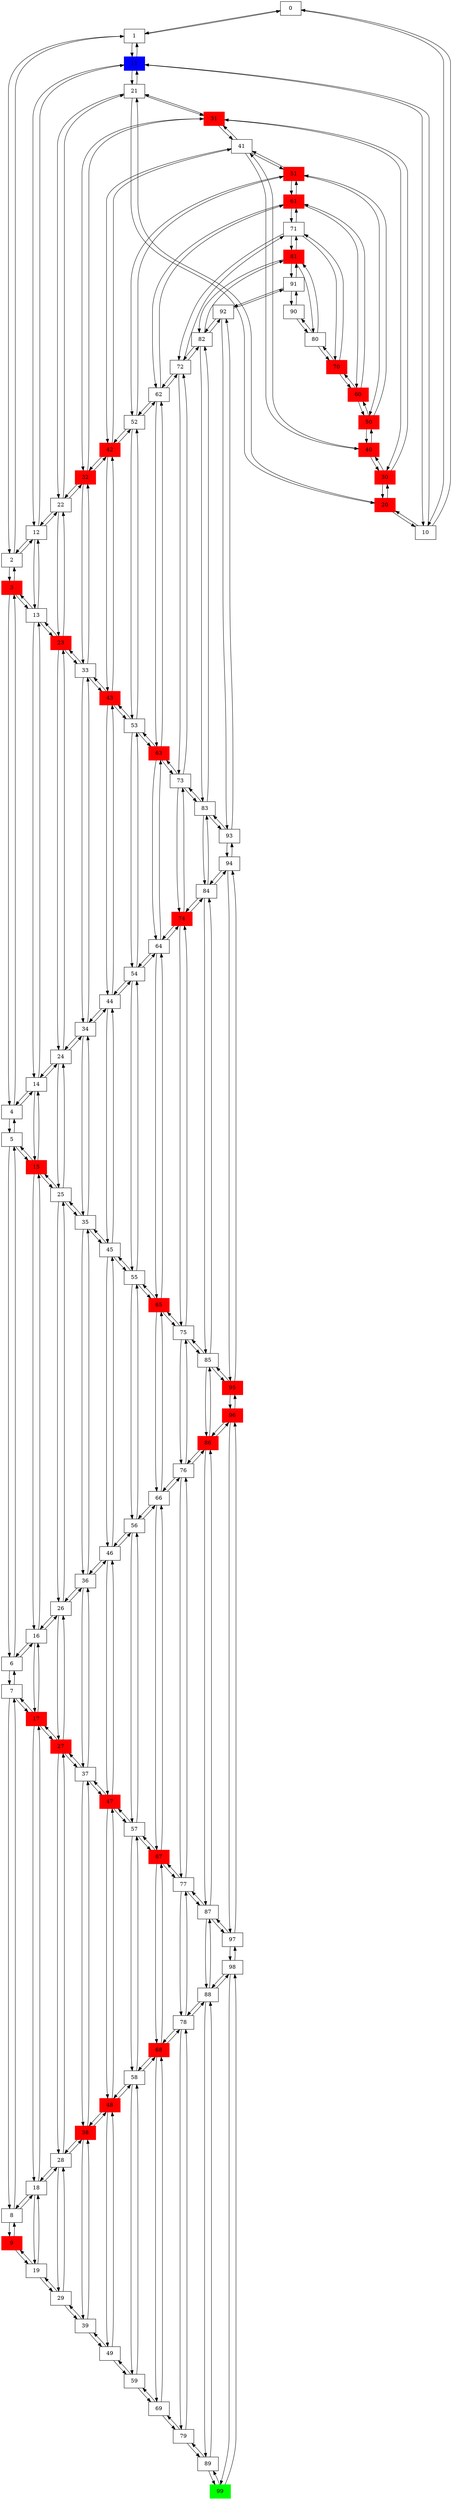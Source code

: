 
digraph G {
0[shape=box, pos="0,0!"]
1[shape=box, pos="0,1!"]
2[shape=box, pos="0,2!"]
3[shape=box,style=filled,color=red, pos="0,3!"]
4[shape=box, pos="0,4!"]
5[shape=box, pos="0,5!"]
6[shape=box, pos="0,6!"]
7[shape=box, pos="0,7!"]
8[shape=box, pos="0,8!"]
9[shape=box,style=filled,color=red, pos="0,9!"]
10[shape=box, pos="1,0!"]
11[shape=box,style=filled,color=red, pos="1,1!"]
12[shape=box, pos="1,2!"]
13[shape=box, pos="1,3!"]
14[shape=box, pos="1,4!"]
15[shape=box,style=filled,color=red, pos="1,5!"]
16[shape=box, pos="1,6!"]
17[shape=box,style=filled,color=red, pos="1,7!"]
18[shape=box, pos="1,8!"]
19[shape=box, pos="1,9!"]
20[shape=box,style=filled,color=red, pos="2,0!"]
21[shape=box, pos="2,1!"]
22[shape=box, pos="2,2!"]
23[shape=box,style=filled,color=red, pos="2,3!"]
24[shape=box, pos="2,4!"]
25[shape=box, pos="2,5!"]
26[shape=box, pos="2,6!"]
27[shape=box,style=filled,color=red, pos="2,7!"]
28[shape=box, pos="2,8!"]
29[shape=box, pos="2,9!"]
30[shape=box,style=filled,color=red, pos="3,0!"]
31[shape=box,style=filled,color=red, pos="3,1!"]
32[shape=box,style=filled,color=red, pos="3,2!"]
33[shape=box, pos="3,3!"]
34[shape=box, pos="3,4!"]
35[shape=box, pos="3,5!"]
36[shape=box, pos="3,6!"]
37[shape=box, pos="3,7!"]
38[shape=box,style=filled,color=red, pos="3,8!"]
39[shape=box, pos="3,9!"]
40[shape=box,style=filled,color=red, pos="4,0!"]
41[shape=box, pos="4,1!"]
42[shape=box,style=filled,color=red, pos="4,2!"]
43[shape=box,style=filled,color=red, pos="4,3!"]
44[shape=box, pos="4,4!"]
45[shape=box, pos="4,5!"]
46[shape=box, pos="4,6!"]
47[shape=box,style=filled,color=red, pos="4,7!"]
48[shape=box,style=filled,color=red, pos="4,8!"]
49[shape=box, pos="4,9!"]
50[shape=box,style=filled,color=red, pos="5,0!"]
51[shape=box,style=filled,color=red, pos="5,1!"]
52[shape=box, pos="5,2!"]
53[shape=box, pos="5,3!"]
54[shape=box, pos="5,4!"]
55[shape=box, pos="5,5!"]
56[shape=box, pos="5,6!"]
57[shape=box, pos="5,7!"]
58[shape=box, pos="5,8!"]
59[shape=box, pos="5,9!"]
60[shape=box,style=filled,color=red, pos="6,0!"]
61[shape=box,style=filled,color=red, pos="6,1!"]
62[shape=box, pos="6,2!"]
63[shape=box,style=filled,color=red, pos="6,3!"]
64[shape=box, pos="6,4!"]
65[shape=box,style=filled,color=red, pos="6,5!"]
66[shape=box, pos="6,6!"]
67[shape=box,style=filled,color=red, pos="6,7!"]
68[shape=box,style=filled,color=red, pos="6,8!"]
69[shape=box, pos="6,9!"]
70[shape=box,style=filled,color=red, pos="7,0!"]
71[shape=box, pos="7,1!"]
72[shape=box, pos="7,2!"]
73[shape=box, pos="7,3!"]
74[shape=box,style=filled,color=red, pos="7,4!"]
75[shape=box, pos="7,5!"]
76[shape=box, pos="7,6!"]
77[shape=box, pos="7,7!"]
78[shape=box, pos="7,8!"]
79[shape=box, pos="7,9!"]
80[shape=box, pos="8,0!"]
81[shape=box,style=filled,color=red, pos="8,1!"]
82[shape=box, pos="8,2!"]
83[shape=box, pos="8,3!"]
84[shape=box, pos="8,4!"]
85[shape=box, pos="8,5!"]
86[shape=box,style=filled,color=red, pos="8,6!"]
87[shape=box, pos="8,7!"]
88[shape=box, pos="8,8!"]
89[shape=box, pos="8,9!"]
90[shape=box, pos="9,0!"]
91[shape=box, pos="9,1!"]
92[shape=box, pos="9,2!"]
93[shape=box, pos="9,3!"]
94[shape=box, pos="9,4!"]
95[shape=box,style=filled,color=red, pos="9,5!"]
96[shape=box,style=filled,color=red, pos="9,6!"]
97[shape=box, pos="9,7!"]
98[shape=box, pos="9,8!"]
99[shape=box, pos="9,9!"]
11[style=filled,color=blue]
99[style=filled,color=green]

0->10

0->1

1->0

1->11

1->2

2->1

2->12

2->3

3->2

3->13

3->4

4->3

4->14

4->5

5->4

5->15

5->6

6->5

6->16

6->7

7->6

7->17

7->8

8->7

8->18

8->9

9->8

9->19

10->0

10->20

10->11

11->1

11->10

11->21

11->12

12->2

12->11

12->22

12->13

13->3

13->12

13->23

13->14

14->4

14->13

14->24

14->15

15->5

15->14

15->25

15->16

16->6

16->15

16->26

16->17

17->7

17->16

17->27

17->18

18->8

18->17

18->28

18->19

19->9

19->18

19->29

20->10

20->30

20->21

21->11

21->20

21->31

21->22

22->12

22->21

22->32

22->23

23->13

23->22

23->33

23->24

24->14

24->23

24->34

24->25

25->15

25->24

25->35

25->26

26->16

26->25

26->36

26->27

27->17

27->26

27->37

27->28

28->18

28->27

28->38

28->29

29->19

29->28

29->39

30->20

30->40

30->31

31->21

31->30

31->41

31->32

32->22

32->31

32->42

32->33

33->23

33->32

33->43

33->34

34->24

34->33

34->44

34->35

35->25

35->34

35->45

35->36

36->26

36->35

36->46

36->37

37->27

37->36

37->47

37->38

38->28

38->37

38->48

38->39

39->29

39->38

39->49

40->30

40->50

40->41

41->31

41->40

41->51

41->42

42->32

42->41

42->52

42->43

43->33

43->42

43->53

43->44

44->34

44->43

44->54

44->45

45->35

45->44

45->55

45->46

46->36

46->45

46->56

46->47

47->37

47->46

47->57

47->48

48->38

48->47

48->58

48->49

49->39

49->48

49->59

50->40

50->60

50->51

51->41

51->50

51->61

51->52

52->42

52->51

52->62

52->53

53->43

53->52

53->63

53->54

54->44

54->53

54->64

54->55

55->45

55->54

55->65

55->56

56->46

56->55

56->66

56->57

57->47

57->56

57->67

57->58

58->48

58->57

58->68

58->59

59->49

59->58

59->69

60->50

60->70

60->61

61->51

61->60

61->71

61->62

62->52

62->61

62->72

62->63

63->53

63->62

63->73

63->64

64->54

64->63

64->74

64->65

65->55

65->64

65->75

65->66

66->56

66->65

66->76

66->67

67->57

67->66

67->77

67->68

68->58

68->67

68->78

68->69

69->59

69->68

69->79

70->60

70->80

70->71

71->61

71->70

71->81

71->72

72->62

72->71

72->82

72->73

73->63

73->72

73->83

73->74

74->64

74->73

74->84

74->75

75->65

75->74

75->85

75->76

76->66

76->75

76->86

76->77

77->67

77->76

77->87

77->78

78->68

78->77

78->88

78->79

79->69

79->78

79->89

80->70

80->90

80->81

81->71

81->80

81->91

81->82

82->72

82->81

82->92

82->83

83->73

83->82

83->93

83->84

84->74

84->83

84->94

84->85

85->75

85->84

85->95

85->86

86->76

86->85

86->96

86->87

87->77

87->86

87->97

87->88

88->78

88->87

88->98

88->89

89->79

89->88

89->99

90->80

90->91

91->81

91->90

91->92

92->82

92->91

92->93

93->83

93->92

93->94

94->84

94->93

94->95

95->85

95->94

95->96

96->86

96->95

96->97

97->87

97->96

97->98

98->88

98->97

98->99

99->89

99->98

}
